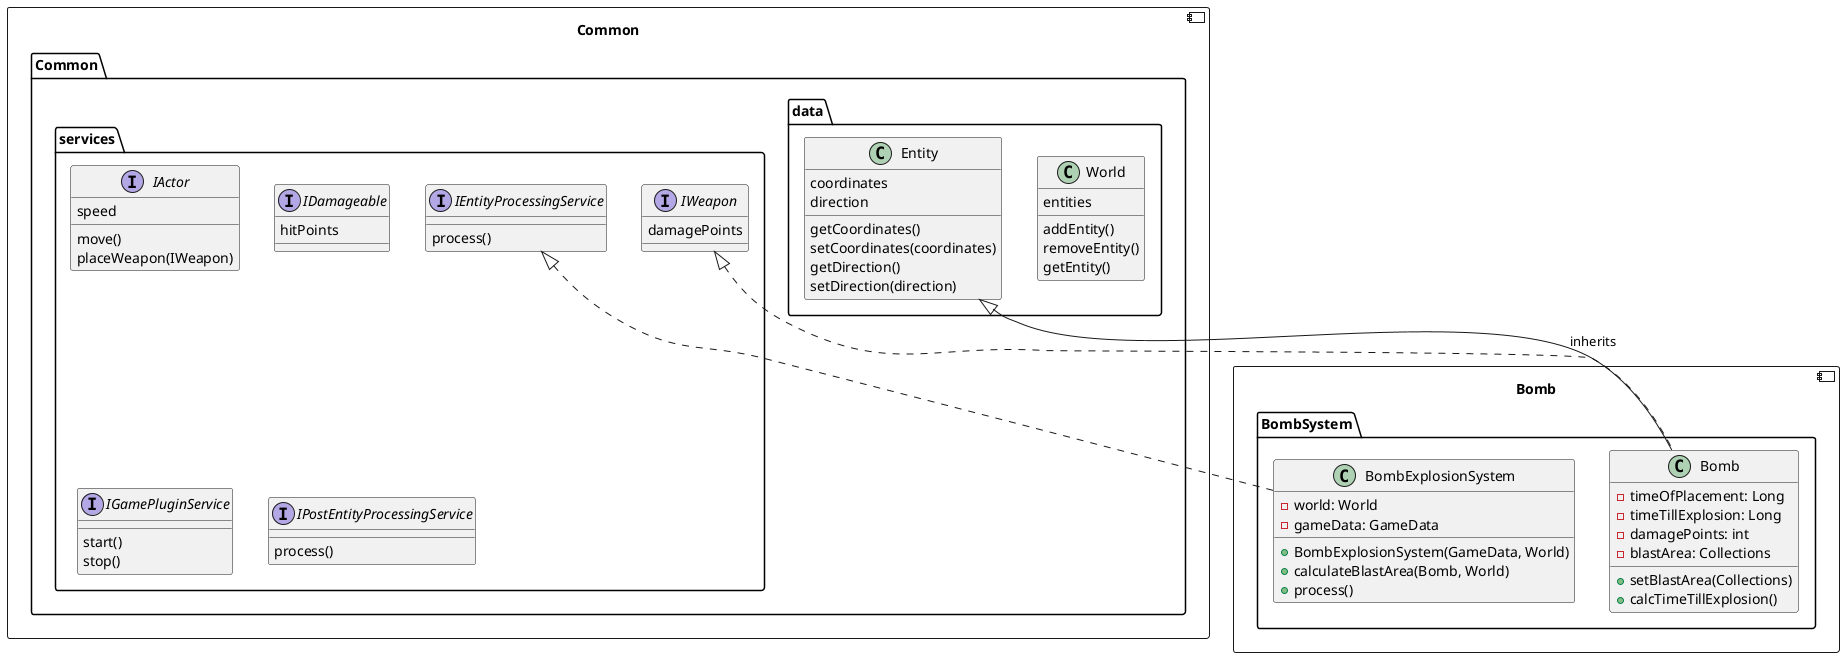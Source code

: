 @startuml
component Common {
    package Common {

        package services {
            interface IActor {
                speed
                move()
                placeWeapon(IWeapon)
            }

            interface IWeapon {
                damagePoints
            }

            interface IDamageable {
                hitPoints
            }

            interface IGamePluginService {
                start()
                stop()
            }

            interface IEntityProcessingService {
                process()
            }

            interface IPostEntityProcessingService {
                process()
            }
        }

        package data {
            class World {
                entities
                addEntity()
                removeEntity()
                getEntity()
            }

            class Entity {
                coordinates
                direction

                getCoordinates()
                setCoordinates(coordinates)
                getDirection()
                setDirection(direction)
            }
        }
    }


'	component Parts {
'		interface EntityPart {
'			process()
'		}
'
'		class LifePart implements EntityPart {
'		}
'
'		class MovingPart implements EntityPart {
'		}
'
'		class PositionPart implements EntityPart {
'		}
'
'	}
}
component Bomb{
    package BombSystem {
        class Bomb implements Common.Common.services.IWeapon{
            - timeOfPlacement: Long
            - timeTillExplosion: Long
            - damagePoints: int
            - blastArea: Collections
            + setBlastArea(Collections)
            + calcTimeTillExplosion()
        }
        Bomb --|> Entity : inherits

        class BombExplosionSystem implements Common.Common.services.IEntityProcessingService {
            - world: World
            - gameData: GameData
            + BombExplosionSystem(GameData, World)
            + calculateBlastArea(Bomb, World)
            + process()
        }
    }
}



@enduml